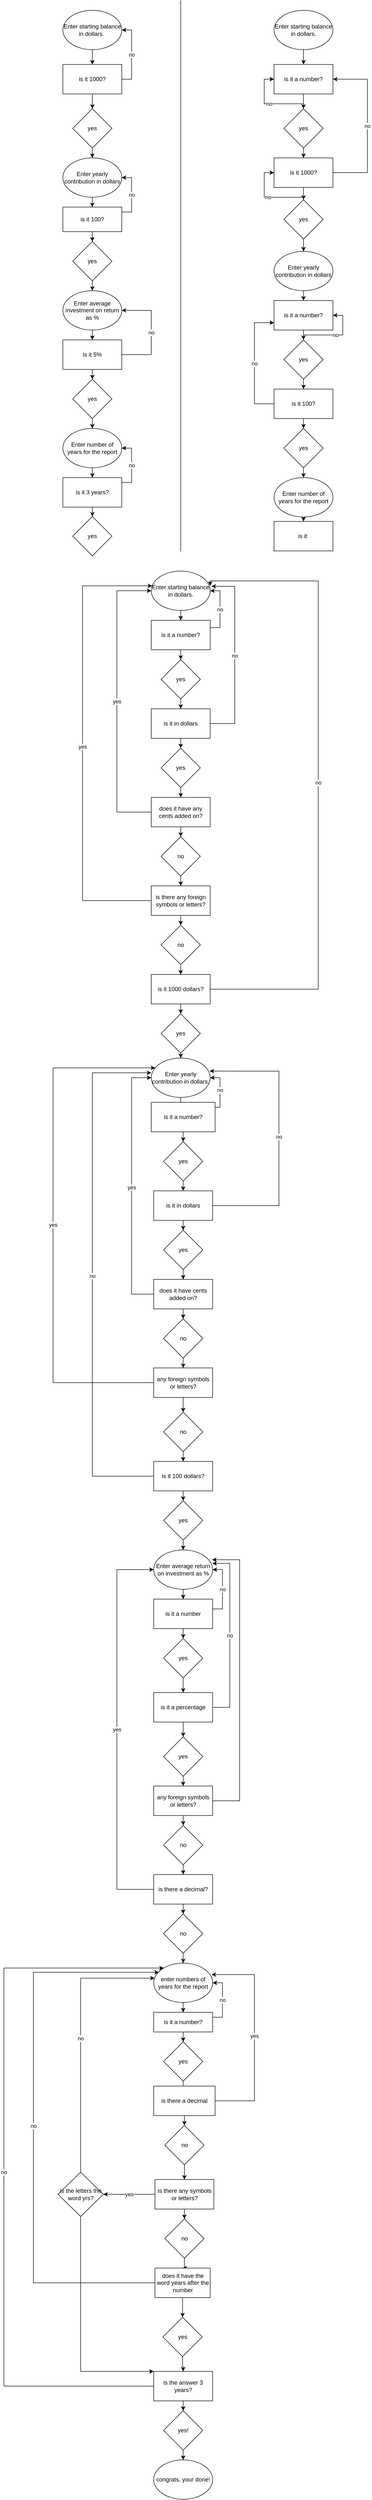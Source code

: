 <mxfile version="13.7.3" type="github">
  <diagram id="C5RBs43oDa-KdzZeNtuy" name="Page-1">
    <mxGraphModel dx="1038" dy="580" grid="1" gridSize="10" guides="1" tooltips="1" connect="1" arrows="1" fold="1" page="1" pageScale="1" pageWidth="827" pageHeight="1169" math="0" shadow="0">
      <root>
        <mxCell id="WIyWlLk6GJQsqaUBKTNV-0" />
        <mxCell id="WIyWlLk6GJQsqaUBKTNV-1" parent="WIyWlLk6GJQsqaUBKTNV-0" />
        <mxCell id="AzRIFwhGw3seuBZpt7Vp-23" value="" style="edgeStyle=orthogonalEdgeStyle;rounded=0;orthogonalLoop=1;jettySize=auto;html=1;" parent="WIyWlLk6GJQsqaUBKTNV-1" source="AzRIFwhGw3seuBZpt7Vp-21" target="AzRIFwhGw3seuBZpt7Vp-22" edge="1">
          <mxGeometry relative="1" as="geometry" />
        </mxCell>
        <mxCell id="AzRIFwhGw3seuBZpt7Vp-21" value="Enter starting balance in dollars.&amp;nbsp;" style="ellipse;whiteSpace=wrap;html=1;" parent="WIyWlLk6GJQsqaUBKTNV-1" vertex="1">
          <mxGeometry x="160" y="60" width="120" height="80" as="geometry" />
        </mxCell>
        <mxCell id="AzRIFwhGw3seuBZpt7Vp-26" value="" style="edgeStyle=orthogonalEdgeStyle;rounded=0;orthogonalLoop=1;jettySize=auto;html=1;" parent="WIyWlLk6GJQsqaUBKTNV-1" source="AzRIFwhGw3seuBZpt7Vp-22" target="AzRIFwhGw3seuBZpt7Vp-25" edge="1">
          <mxGeometry relative="1" as="geometry" />
        </mxCell>
        <mxCell id="AzRIFwhGw3seuBZpt7Vp-29" value="no" style="edgeStyle=orthogonalEdgeStyle;rounded=0;orthogonalLoop=1;jettySize=auto;html=1;" parent="WIyWlLk6GJQsqaUBKTNV-1" source="AzRIFwhGw3seuBZpt7Vp-22" target="AzRIFwhGw3seuBZpt7Vp-21" edge="1">
          <mxGeometry relative="1" as="geometry">
            <mxPoint x="290" y="150" as="targetPoint" />
            <Array as="points">
              <mxPoint x="300" y="200" />
              <mxPoint x="300" y="100" />
            </Array>
          </mxGeometry>
        </mxCell>
        <mxCell id="AzRIFwhGw3seuBZpt7Vp-22" value="is it 1000?" style="whiteSpace=wrap;html=1;" parent="WIyWlLk6GJQsqaUBKTNV-1" vertex="1">
          <mxGeometry x="160" y="170" width="120" height="60" as="geometry" />
        </mxCell>
        <mxCell id="AzRIFwhGw3seuBZpt7Vp-28" value="" style="edgeStyle=orthogonalEdgeStyle;rounded=0;orthogonalLoop=1;jettySize=auto;html=1;" parent="WIyWlLk6GJQsqaUBKTNV-1" source="AzRIFwhGw3seuBZpt7Vp-25" target="AzRIFwhGw3seuBZpt7Vp-27" edge="1">
          <mxGeometry relative="1" as="geometry" />
        </mxCell>
        <mxCell id="AzRIFwhGw3seuBZpt7Vp-25" value="yes" style="rhombus;whiteSpace=wrap;html=1;" parent="WIyWlLk6GJQsqaUBKTNV-1" vertex="1">
          <mxGeometry x="180" y="260" width="80" height="80" as="geometry" />
        </mxCell>
        <mxCell id="AzRIFwhGw3seuBZpt7Vp-31" value="" style="edgeStyle=orthogonalEdgeStyle;rounded=0;orthogonalLoop=1;jettySize=auto;html=1;" parent="WIyWlLk6GJQsqaUBKTNV-1" source="AzRIFwhGw3seuBZpt7Vp-27" target="AzRIFwhGw3seuBZpt7Vp-30" edge="1">
          <mxGeometry relative="1" as="geometry" />
        </mxCell>
        <mxCell id="AzRIFwhGw3seuBZpt7Vp-27" value="Enter yearly contribution in dollars" style="ellipse;whiteSpace=wrap;html=1;" parent="WIyWlLk6GJQsqaUBKTNV-1" vertex="1">
          <mxGeometry x="160" y="360" width="120" height="80" as="geometry" />
        </mxCell>
        <mxCell id="AzRIFwhGw3seuBZpt7Vp-35" value="" style="edgeStyle=orthogonalEdgeStyle;rounded=0;orthogonalLoop=1;jettySize=auto;html=1;" parent="WIyWlLk6GJQsqaUBKTNV-1" source="AzRIFwhGw3seuBZpt7Vp-30" target="AzRIFwhGw3seuBZpt7Vp-34" edge="1">
          <mxGeometry relative="1" as="geometry" />
        </mxCell>
        <mxCell id="AzRIFwhGw3seuBZpt7Vp-37" value="no" style="edgeStyle=orthogonalEdgeStyle;rounded=0;orthogonalLoop=1;jettySize=auto;html=1;entryX=1;entryY=0.5;entryDx=0;entryDy=0;" parent="WIyWlLk6GJQsqaUBKTNV-1" source="AzRIFwhGw3seuBZpt7Vp-30" target="AzRIFwhGw3seuBZpt7Vp-27" edge="1">
          <mxGeometry relative="1" as="geometry">
            <mxPoint x="370" y="485" as="targetPoint" />
            <Array as="points">
              <mxPoint x="300" y="470" />
              <mxPoint x="300" y="400" />
            </Array>
          </mxGeometry>
        </mxCell>
        <mxCell id="AzRIFwhGw3seuBZpt7Vp-30" value="is it 100?" style="whiteSpace=wrap;html=1;" parent="WIyWlLk6GJQsqaUBKTNV-1" vertex="1">
          <mxGeometry x="160" y="460" width="120" height="50" as="geometry" />
        </mxCell>
        <mxCell id="AzRIFwhGw3seuBZpt7Vp-39" value="" style="edgeStyle=orthogonalEdgeStyle;rounded=0;orthogonalLoop=1;jettySize=auto;html=1;" parent="WIyWlLk6GJQsqaUBKTNV-1" source="AzRIFwhGw3seuBZpt7Vp-34" target="AzRIFwhGw3seuBZpt7Vp-38" edge="1">
          <mxGeometry relative="1" as="geometry" />
        </mxCell>
        <mxCell id="AzRIFwhGw3seuBZpt7Vp-34" value="yes" style="rhombus;whiteSpace=wrap;html=1;" parent="WIyWlLk6GJQsqaUBKTNV-1" vertex="1">
          <mxGeometry x="180" y="530" width="80" height="80" as="geometry" />
        </mxCell>
        <mxCell id="AzRIFwhGw3seuBZpt7Vp-41" value="" style="edgeStyle=orthogonalEdgeStyle;rounded=0;orthogonalLoop=1;jettySize=auto;html=1;" parent="WIyWlLk6GJQsqaUBKTNV-1" source="AzRIFwhGw3seuBZpt7Vp-38" target="AzRIFwhGw3seuBZpt7Vp-40" edge="1">
          <mxGeometry relative="1" as="geometry" />
        </mxCell>
        <mxCell id="AzRIFwhGw3seuBZpt7Vp-38" value="Enter average investment on return as %" style="ellipse;whiteSpace=wrap;html=1;" parent="WIyWlLk6GJQsqaUBKTNV-1" vertex="1">
          <mxGeometry x="160" y="630" width="120" height="80" as="geometry" />
        </mxCell>
        <mxCell id="AzRIFwhGw3seuBZpt7Vp-42" value="no" style="edgeStyle=orthogonalEdgeStyle;rounded=0;orthogonalLoop=1;jettySize=auto;html=1;" parent="WIyWlLk6GJQsqaUBKTNV-1" source="AzRIFwhGw3seuBZpt7Vp-40" target="AzRIFwhGw3seuBZpt7Vp-38" edge="1">
          <mxGeometry relative="1" as="geometry">
            <mxPoint x="310" y="710" as="targetPoint" />
            <Array as="points">
              <mxPoint x="340" y="760" />
              <mxPoint x="340" y="670" />
            </Array>
          </mxGeometry>
        </mxCell>
        <mxCell id="AzRIFwhGw3seuBZpt7Vp-44" value="" style="edgeStyle=orthogonalEdgeStyle;rounded=0;orthogonalLoop=1;jettySize=auto;html=1;" parent="WIyWlLk6GJQsqaUBKTNV-1" source="AzRIFwhGw3seuBZpt7Vp-40" target="AzRIFwhGw3seuBZpt7Vp-43" edge="1">
          <mxGeometry relative="1" as="geometry" />
        </mxCell>
        <mxCell id="AzRIFwhGw3seuBZpt7Vp-40" value="is it 5%" style="whiteSpace=wrap;html=1;" parent="WIyWlLk6GJQsqaUBKTNV-1" vertex="1">
          <mxGeometry x="160" y="730" width="120" height="60" as="geometry" />
        </mxCell>
        <mxCell id="AzRIFwhGw3seuBZpt7Vp-46" value="" style="edgeStyle=orthogonalEdgeStyle;rounded=0;orthogonalLoop=1;jettySize=auto;html=1;" parent="WIyWlLk6GJQsqaUBKTNV-1" source="AzRIFwhGw3seuBZpt7Vp-43" target="AzRIFwhGw3seuBZpt7Vp-45" edge="1">
          <mxGeometry relative="1" as="geometry" />
        </mxCell>
        <mxCell id="AzRIFwhGw3seuBZpt7Vp-43" value="yes" style="rhombus;whiteSpace=wrap;html=1;" parent="WIyWlLk6GJQsqaUBKTNV-1" vertex="1">
          <mxGeometry x="180" y="810" width="80" height="80" as="geometry" />
        </mxCell>
        <mxCell id="AzRIFwhGw3seuBZpt7Vp-48" value="" style="edgeStyle=orthogonalEdgeStyle;rounded=0;orthogonalLoop=1;jettySize=auto;html=1;" parent="WIyWlLk6GJQsqaUBKTNV-1" source="AzRIFwhGw3seuBZpt7Vp-45" target="AzRIFwhGw3seuBZpt7Vp-47" edge="1">
          <mxGeometry relative="1" as="geometry" />
        </mxCell>
        <mxCell id="AzRIFwhGw3seuBZpt7Vp-45" value="Enter number of years for the report" style="ellipse;whiteSpace=wrap;html=1;" parent="WIyWlLk6GJQsqaUBKTNV-1" vertex="1">
          <mxGeometry x="160" y="910" width="120" height="80" as="geometry" />
        </mxCell>
        <mxCell id="AzRIFwhGw3seuBZpt7Vp-50" value="" style="edgeStyle=orthogonalEdgeStyle;rounded=0;orthogonalLoop=1;jettySize=auto;html=1;" parent="WIyWlLk6GJQsqaUBKTNV-1" source="AzRIFwhGw3seuBZpt7Vp-47" target="AzRIFwhGw3seuBZpt7Vp-49" edge="1">
          <mxGeometry relative="1" as="geometry" />
        </mxCell>
        <mxCell id="AzRIFwhGw3seuBZpt7Vp-51" value="no" style="edgeStyle=orthogonalEdgeStyle;rounded=0;orthogonalLoop=1;jettySize=auto;html=1;entryX=1;entryY=0.5;entryDx=0;entryDy=0;" parent="WIyWlLk6GJQsqaUBKTNV-1" source="AzRIFwhGw3seuBZpt7Vp-47" target="AzRIFwhGw3seuBZpt7Vp-45" edge="1">
          <mxGeometry relative="1" as="geometry">
            <mxPoint x="320" y="950" as="targetPoint" />
            <Array as="points">
              <mxPoint x="300" y="1020" />
              <mxPoint x="300" y="950" />
            </Array>
          </mxGeometry>
        </mxCell>
        <mxCell id="AzRIFwhGw3seuBZpt7Vp-47" value="is it 3 years?" style="whiteSpace=wrap;html=1;" parent="WIyWlLk6GJQsqaUBKTNV-1" vertex="1">
          <mxGeometry x="160" y="1010" width="120" height="60" as="geometry" />
        </mxCell>
        <mxCell id="AzRIFwhGw3seuBZpt7Vp-49" value="yes" style="rhombus;whiteSpace=wrap;html=1;" parent="WIyWlLk6GJQsqaUBKTNV-1" vertex="1">
          <mxGeometry x="180" y="1089" width="80" height="80" as="geometry" />
        </mxCell>
        <mxCell id="M2EjxPVko-mRUe3qHApl-0" value="" style="endArrow=none;html=1;" parent="WIyWlLk6GJQsqaUBKTNV-1" edge="1">
          <mxGeometry width="50" height="50" relative="1" as="geometry">
            <mxPoint x="400" y="1160" as="sourcePoint" />
            <mxPoint x="400" y="40" as="targetPoint" />
          </mxGeometry>
        </mxCell>
        <mxCell id="M2EjxPVko-mRUe3qHApl-4" value="" style="edgeStyle=orthogonalEdgeStyle;rounded=0;orthogonalLoop=1;jettySize=auto;html=1;" parent="WIyWlLk6GJQsqaUBKTNV-1" source="M2EjxPVko-mRUe3qHApl-1" target="M2EjxPVko-mRUe3qHApl-3" edge="1">
          <mxGeometry relative="1" as="geometry" />
        </mxCell>
        <mxCell id="M2EjxPVko-mRUe3qHApl-1" value="Enter starting balance in dollars." style="ellipse;whiteSpace=wrap;html=1;" parent="WIyWlLk6GJQsqaUBKTNV-1" vertex="1">
          <mxGeometry x="590" y="60" width="120" height="80" as="geometry" />
        </mxCell>
        <mxCell id="M2EjxPVko-mRUe3qHApl-6" value="" style="edgeStyle=orthogonalEdgeStyle;rounded=0;orthogonalLoop=1;jettySize=auto;html=1;" parent="WIyWlLk6GJQsqaUBKTNV-1" source="M2EjxPVko-mRUe3qHApl-3" target="M2EjxPVko-mRUe3qHApl-5" edge="1">
          <mxGeometry relative="1" as="geometry" />
        </mxCell>
        <mxCell id="M2EjxPVko-mRUe3qHApl-3" value="is it a number?" style="whiteSpace=wrap;html=1;" parent="WIyWlLk6GJQsqaUBKTNV-1" vertex="1">
          <mxGeometry x="590" y="170" width="120" height="60" as="geometry" />
        </mxCell>
        <mxCell id="M2EjxPVko-mRUe3qHApl-8" value="" style="edgeStyle=orthogonalEdgeStyle;rounded=0;orthogonalLoop=1;jettySize=auto;html=1;" parent="WIyWlLk6GJQsqaUBKTNV-1" source="M2EjxPVko-mRUe3qHApl-5" edge="1">
          <mxGeometry relative="1" as="geometry">
            <mxPoint x="650" y="360" as="targetPoint" />
          </mxGeometry>
        </mxCell>
        <mxCell id="M2EjxPVko-mRUe3qHApl-36" value="no" style="edgeStyle=orthogonalEdgeStyle;rounded=0;orthogonalLoop=1;jettySize=auto;html=1;entryX=0;entryY=0.5;entryDx=0;entryDy=0;" parent="WIyWlLk6GJQsqaUBKTNV-1" source="M2EjxPVko-mRUe3qHApl-5" target="M2EjxPVko-mRUe3qHApl-3" edge="1">
          <mxGeometry relative="1" as="geometry">
            <Array as="points">
              <mxPoint x="650" y="250" />
              <mxPoint x="570" y="250" />
              <mxPoint x="570" y="200" />
            </Array>
          </mxGeometry>
        </mxCell>
        <mxCell id="M2EjxPVko-mRUe3qHApl-5" value="yes" style="rhombus;whiteSpace=wrap;html=1;" parent="WIyWlLk6GJQsqaUBKTNV-1" vertex="1">
          <mxGeometry x="610" y="260" width="80" height="80" as="geometry" />
        </mxCell>
        <mxCell id="M2EjxPVko-mRUe3qHApl-27" value="no" style="edgeStyle=orthogonalEdgeStyle;rounded=0;orthogonalLoop=1;jettySize=auto;html=1;entryX=1;entryY=0.5;entryDx=0;entryDy=0;" parent="WIyWlLk6GJQsqaUBKTNV-1" source="M2EjxPVko-mRUe3qHApl-26" target="M2EjxPVko-mRUe3qHApl-3" edge="1">
          <mxGeometry relative="1" as="geometry">
            <mxPoint x="760" y="210" as="targetPoint" />
            <Array as="points">
              <mxPoint x="780" y="390" />
              <mxPoint x="780" y="200" />
            </Array>
          </mxGeometry>
        </mxCell>
        <mxCell id="M2EjxPVko-mRUe3qHApl-29" value="" style="edgeStyle=orthogonalEdgeStyle;rounded=0;orthogonalLoop=1;jettySize=auto;html=1;" parent="WIyWlLk6GJQsqaUBKTNV-1" source="M2EjxPVko-mRUe3qHApl-26" target="M2EjxPVko-mRUe3qHApl-28" edge="1">
          <mxGeometry relative="1" as="geometry" />
        </mxCell>
        <mxCell id="M2EjxPVko-mRUe3qHApl-26" value="is it 1000?" style="rounded=0;whiteSpace=wrap;html=1;" parent="WIyWlLk6GJQsqaUBKTNV-1" vertex="1">
          <mxGeometry x="590" y="360" width="120" height="60" as="geometry" />
        </mxCell>
        <mxCell id="M2EjxPVko-mRUe3qHApl-31" value="" style="edgeStyle=orthogonalEdgeStyle;rounded=0;orthogonalLoop=1;jettySize=auto;html=1;" parent="WIyWlLk6GJQsqaUBKTNV-1" source="M2EjxPVko-mRUe3qHApl-28" target="M2EjxPVko-mRUe3qHApl-30" edge="1">
          <mxGeometry relative="1" as="geometry" />
        </mxCell>
        <mxCell id="M2EjxPVko-mRUe3qHApl-37" value="no" style="edgeStyle=orthogonalEdgeStyle;rounded=0;orthogonalLoop=1;jettySize=auto;html=1;entryX=0;entryY=0.5;entryDx=0;entryDy=0;" parent="WIyWlLk6GJQsqaUBKTNV-1" source="M2EjxPVko-mRUe3qHApl-28" target="M2EjxPVko-mRUe3qHApl-26" edge="1">
          <mxGeometry relative="1" as="geometry">
            <Array as="points">
              <mxPoint x="650" y="440" />
              <mxPoint x="570" y="440" />
              <mxPoint x="570" y="390" />
            </Array>
          </mxGeometry>
        </mxCell>
        <mxCell id="M2EjxPVko-mRUe3qHApl-28" value="yes" style="rhombus;whiteSpace=wrap;html=1;rounded=0;" parent="WIyWlLk6GJQsqaUBKTNV-1" vertex="1">
          <mxGeometry x="610" y="445" width="80" height="80" as="geometry" />
        </mxCell>
        <mxCell id="M2EjxPVko-mRUe3qHApl-33" value="" style="edgeStyle=orthogonalEdgeStyle;rounded=0;orthogonalLoop=1;jettySize=auto;html=1;" parent="WIyWlLk6GJQsqaUBKTNV-1" source="M2EjxPVko-mRUe3qHApl-30" target="M2EjxPVko-mRUe3qHApl-32" edge="1">
          <mxGeometry relative="1" as="geometry" />
        </mxCell>
        <mxCell id="M2EjxPVko-mRUe3qHApl-30" value="Enter yearly contribution in dollars" style="ellipse;whiteSpace=wrap;html=1;rounded=0;" parent="WIyWlLk6GJQsqaUBKTNV-1" vertex="1">
          <mxGeometry x="590" y="550" width="120" height="80" as="geometry" />
        </mxCell>
        <mxCell id="M2EjxPVko-mRUe3qHApl-35" value="" style="edgeStyle=orthogonalEdgeStyle;rounded=0;orthogonalLoop=1;jettySize=auto;html=1;" parent="WIyWlLk6GJQsqaUBKTNV-1" source="M2EjxPVko-mRUe3qHApl-32" target="M2EjxPVko-mRUe3qHApl-34" edge="1">
          <mxGeometry relative="1" as="geometry" />
        </mxCell>
        <mxCell id="M2EjxPVko-mRUe3qHApl-32" value="is it a number?" style="whiteSpace=wrap;html=1;rounded=0;" parent="WIyWlLk6GJQsqaUBKTNV-1" vertex="1">
          <mxGeometry x="590" y="650" width="120" height="60" as="geometry" />
        </mxCell>
        <mxCell id="M2EjxPVko-mRUe3qHApl-39" value="no" style="edgeStyle=orthogonalEdgeStyle;rounded=0;orthogonalLoop=1;jettySize=auto;html=1;" parent="WIyWlLk6GJQsqaUBKTNV-1" source="M2EjxPVko-mRUe3qHApl-34" target="M2EjxPVko-mRUe3qHApl-32" edge="1">
          <mxGeometry relative="1" as="geometry">
            <mxPoint x="720" y="680" as="targetPoint" />
            <Array as="points">
              <mxPoint x="650" y="720" />
              <mxPoint x="730" y="720" />
              <mxPoint x="730" y="680" />
            </Array>
          </mxGeometry>
        </mxCell>
        <mxCell id="M2EjxPVko-mRUe3qHApl-42" value="" style="edgeStyle=orthogonalEdgeStyle;rounded=0;orthogonalLoop=1;jettySize=auto;html=1;" parent="WIyWlLk6GJQsqaUBKTNV-1" source="M2EjxPVko-mRUe3qHApl-34" target="M2EjxPVko-mRUe3qHApl-41" edge="1">
          <mxGeometry relative="1" as="geometry" />
        </mxCell>
        <mxCell id="M2EjxPVko-mRUe3qHApl-34" value="yes" style="rhombus;whiteSpace=wrap;html=1;rounded=0;" parent="WIyWlLk6GJQsqaUBKTNV-1" vertex="1">
          <mxGeometry x="610" y="730" width="80" height="80" as="geometry" />
        </mxCell>
        <mxCell id="M2EjxPVko-mRUe3qHApl-45" value="no" style="edgeStyle=orthogonalEdgeStyle;rounded=0;orthogonalLoop=1;jettySize=auto;html=1;entryX=0;entryY=0.75;entryDx=0;entryDy=0;" parent="WIyWlLk6GJQsqaUBKTNV-1" source="M2EjxPVko-mRUe3qHApl-41" target="M2EjxPVko-mRUe3qHApl-32" edge="1">
          <mxGeometry relative="1" as="geometry">
            <mxPoint x="580" y="690" as="targetPoint" />
            <Array as="points">
              <mxPoint x="550" y="860" />
              <mxPoint x="550" y="695" />
            </Array>
          </mxGeometry>
        </mxCell>
        <mxCell id="M2EjxPVko-mRUe3qHApl-47" value="" style="edgeStyle=orthogonalEdgeStyle;rounded=0;orthogonalLoop=1;jettySize=auto;html=1;" parent="WIyWlLk6GJQsqaUBKTNV-1" source="M2EjxPVko-mRUe3qHApl-41" target="M2EjxPVko-mRUe3qHApl-46" edge="1">
          <mxGeometry relative="1" as="geometry" />
        </mxCell>
        <mxCell id="M2EjxPVko-mRUe3qHApl-41" value="is it 100?" style="whiteSpace=wrap;html=1;rounded=0;" parent="WIyWlLk6GJQsqaUBKTNV-1" vertex="1">
          <mxGeometry x="590" y="830" width="120" height="60" as="geometry" />
        </mxCell>
        <mxCell id="M2EjxPVko-mRUe3qHApl-49" value="" style="edgeStyle=orthogonalEdgeStyle;rounded=0;orthogonalLoop=1;jettySize=auto;html=1;" parent="WIyWlLk6GJQsqaUBKTNV-1" source="M2EjxPVko-mRUe3qHApl-46" target="M2EjxPVko-mRUe3qHApl-48" edge="1">
          <mxGeometry relative="1" as="geometry" />
        </mxCell>
        <mxCell id="M2EjxPVko-mRUe3qHApl-46" value="yes" style="rhombus;whiteSpace=wrap;html=1;rounded=0;" parent="WIyWlLk6GJQsqaUBKTNV-1" vertex="1">
          <mxGeometry x="610" y="910" width="80" height="80" as="geometry" />
        </mxCell>
        <mxCell id="M2EjxPVko-mRUe3qHApl-51" value="" style="edgeStyle=orthogonalEdgeStyle;rounded=0;orthogonalLoop=1;jettySize=auto;html=1;" parent="WIyWlLk6GJQsqaUBKTNV-1" source="M2EjxPVko-mRUe3qHApl-48" target="M2EjxPVko-mRUe3qHApl-50" edge="1">
          <mxGeometry relative="1" as="geometry" />
        </mxCell>
        <mxCell id="M2EjxPVko-mRUe3qHApl-48" value="Enter number of years for the report" style="ellipse;whiteSpace=wrap;html=1;rounded=0;" parent="WIyWlLk6GJQsqaUBKTNV-1" vertex="1">
          <mxGeometry x="590" y="1010" width="120" height="80" as="geometry" />
        </mxCell>
        <mxCell id="M2EjxPVko-mRUe3qHApl-50" value="is it&amp;nbsp;" style="whiteSpace=wrap;html=1;rounded=0;" parent="WIyWlLk6GJQsqaUBKTNV-1" vertex="1">
          <mxGeometry x="590" y="1099" width="120" height="60" as="geometry" />
        </mxCell>
        <mxCell id="M2EjxPVko-mRUe3qHApl-54" value="" style="edgeStyle=orthogonalEdgeStyle;rounded=0;orthogonalLoop=1;jettySize=auto;html=1;" parent="WIyWlLk6GJQsqaUBKTNV-1" source="M2EjxPVko-mRUe3qHApl-52" target="M2EjxPVko-mRUe3qHApl-53" edge="1">
          <mxGeometry relative="1" as="geometry" />
        </mxCell>
        <mxCell id="M2EjxPVko-mRUe3qHApl-52" value="Enter starting balance in dollars." style="ellipse;whiteSpace=wrap;html=1;" parent="WIyWlLk6GJQsqaUBKTNV-1" vertex="1">
          <mxGeometry x="340" y="1200" width="120" height="80" as="geometry" />
        </mxCell>
        <mxCell id="M2EjxPVko-mRUe3qHApl-56" value="" style="edgeStyle=orthogonalEdgeStyle;rounded=0;orthogonalLoop=1;jettySize=auto;html=1;" parent="WIyWlLk6GJQsqaUBKTNV-1" source="M2EjxPVko-mRUe3qHApl-53" target="M2EjxPVko-mRUe3qHApl-55" edge="1">
          <mxGeometry relative="1" as="geometry" />
        </mxCell>
        <mxCell id="M2EjxPVko-mRUe3qHApl-85" value="no" style="edgeStyle=orthogonalEdgeStyle;rounded=0;orthogonalLoop=1;jettySize=auto;html=1;exitX=1;exitY=0.25;exitDx=0;exitDy=0;entryX=1;entryY=0.5;entryDx=0;entryDy=0;" parent="WIyWlLk6GJQsqaUBKTNV-1" source="M2EjxPVko-mRUe3qHApl-53" target="M2EjxPVko-mRUe3qHApl-52" edge="1">
          <mxGeometry relative="1" as="geometry" />
        </mxCell>
        <mxCell id="M2EjxPVko-mRUe3qHApl-53" value="is it a number?" style="whiteSpace=wrap;html=1;" parent="WIyWlLk6GJQsqaUBKTNV-1" vertex="1">
          <mxGeometry x="340" y="1300" width="120" height="60" as="geometry" />
        </mxCell>
        <mxCell id="M2EjxPVko-mRUe3qHApl-58" value="" style="edgeStyle=orthogonalEdgeStyle;rounded=0;orthogonalLoop=1;jettySize=auto;html=1;" parent="WIyWlLk6GJQsqaUBKTNV-1" source="M2EjxPVko-mRUe3qHApl-55" target="M2EjxPVko-mRUe3qHApl-57" edge="1">
          <mxGeometry relative="1" as="geometry" />
        </mxCell>
        <mxCell id="M2EjxPVko-mRUe3qHApl-55" value="yes" style="rhombus;whiteSpace=wrap;html=1;" parent="WIyWlLk6GJQsqaUBKTNV-1" vertex="1">
          <mxGeometry x="360" y="1380" width="80" height="80" as="geometry" />
        </mxCell>
        <mxCell id="M2EjxPVko-mRUe3qHApl-60" value="" style="edgeStyle=orthogonalEdgeStyle;rounded=0;orthogonalLoop=1;jettySize=auto;html=1;" parent="WIyWlLk6GJQsqaUBKTNV-1" source="M2EjxPVko-mRUe3qHApl-57" target="M2EjxPVko-mRUe3qHApl-59" edge="1">
          <mxGeometry relative="1" as="geometry" />
        </mxCell>
        <mxCell id="M2EjxPVko-mRUe3qHApl-77" value="no" style="edgeStyle=orthogonalEdgeStyle;rounded=0;orthogonalLoop=1;jettySize=auto;html=1;entryX=1.023;entryY=0.388;entryDx=0;entryDy=0;entryPerimeter=0;" parent="WIyWlLk6GJQsqaUBKTNV-1" source="M2EjxPVko-mRUe3qHApl-57" target="M2EjxPVko-mRUe3qHApl-52" edge="1">
          <mxGeometry relative="1" as="geometry">
            <Array as="points">
              <mxPoint x="510" y="1510" />
              <mxPoint x="510" y="1231" />
            </Array>
          </mxGeometry>
        </mxCell>
        <mxCell id="M2EjxPVko-mRUe3qHApl-57" value="is it in dollars" style="whiteSpace=wrap;html=1;" parent="WIyWlLk6GJQsqaUBKTNV-1" vertex="1">
          <mxGeometry x="340" y="1480" width="120" height="60" as="geometry" />
        </mxCell>
        <mxCell id="M2EjxPVko-mRUe3qHApl-62" value="" style="edgeStyle=orthogonalEdgeStyle;rounded=0;orthogonalLoop=1;jettySize=auto;html=1;" parent="WIyWlLk6GJQsqaUBKTNV-1" source="M2EjxPVko-mRUe3qHApl-59" target="M2EjxPVko-mRUe3qHApl-61" edge="1">
          <mxGeometry relative="1" as="geometry" />
        </mxCell>
        <mxCell id="M2EjxPVko-mRUe3qHApl-59" value="yes" style="rhombus;whiteSpace=wrap;html=1;" parent="WIyWlLk6GJQsqaUBKTNV-1" vertex="1">
          <mxGeometry x="360" y="1560" width="80" height="80" as="geometry" />
        </mxCell>
        <mxCell id="M2EjxPVko-mRUe3qHApl-65" value="" style="edgeStyle=orthogonalEdgeStyle;rounded=0;orthogonalLoop=1;jettySize=auto;html=1;" parent="WIyWlLk6GJQsqaUBKTNV-1" source="M2EjxPVko-mRUe3qHApl-61" target="M2EjxPVko-mRUe3qHApl-64" edge="1">
          <mxGeometry relative="1" as="geometry" />
        </mxCell>
        <mxCell id="M2EjxPVko-mRUe3qHApl-76" value="yes" style="edgeStyle=orthogonalEdgeStyle;rounded=0;orthogonalLoop=1;jettySize=auto;html=1;entryX=0;entryY=0.5;entryDx=0;entryDy=0;" parent="WIyWlLk6GJQsqaUBKTNV-1" source="M2EjxPVko-mRUe3qHApl-61" target="M2EjxPVko-mRUe3qHApl-52" edge="1">
          <mxGeometry relative="1" as="geometry">
            <mxPoint x="280" y="1360" as="targetPoint" />
            <Array as="points">
              <mxPoint x="270" y="1690" />
              <mxPoint x="270" y="1240" />
            </Array>
          </mxGeometry>
        </mxCell>
        <mxCell id="M2EjxPVko-mRUe3qHApl-61" value="does it have any cents added on?" style="whiteSpace=wrap;html=1;" parent="WIyWlLk6GJQsqaUBKTNV-1" vertex="1">
          <mxGeometry x="340" y="1660" width="120" height="60" as="geometry" />
        </mxCell>
        <mxCell id="M2EjxPVko-mRUe3qHApl-67" value="" style="edgeStyle=orthogonalEdgeStyle;rounded=0;orthogonalLoop=1;jettySize=auto;html=1;" parent="WIyWlLk6GJQsqaUBKTNV-1" source="M2EjxPVko-mRUe3qHApl-64" target="M2EjxPVko-mRUe3qHApl-66" edge="1">
          <mxGeometry relative="1" as="geometry" />
        </mxCell>
        <mxCell id="M2EjxPVko-mRUe3qHApl-64" value="no" style="rhombus;whiteSpace=wrap;html=1;" parent="WIyWlLk6GJQsqaUBKTNV-1" vertex="1">
          <mxGeometry x="360" y="1740" width="80" height="80" as="geometry" />
        </mxCell>
        <mxCell id="M2EjxPVko-mRUe3qHApl-69" value="" style="edgeStyle=orthogonalEdgeStyle;rounded=0;orthogonalLoop=1;jettySize=auto;html=1;" parent="WIyWlLk6GJQsqaUBKTNV-1" source="M2EjxPVko-mRUe3qHApl-66" target="M2EjxPVko-mRUe3qHApl-68" edge="1">
          <mxGeometry relative="1" as="geometry" />
        </mxCell>
        <mxCell id="M2EjxPVko-mRUe3qHApl-75" value="yes" style="edgeStyle=orthogonalEdgeStyle;rounded=0;orthogonalLoop=1;jettySize=auto;html=1;exitX=0;exitY=0.75;exitDx=0;exitDy=0;" parent="WIyWlLk6GJQsqaUBKTNV-1" source="M2EjxPVko-mRUe3qHApl-66" target="M2EjxPVko-mRUe3qHApl-52" edge="1">
          <mxGeometry relative="1" as="geometry">
            <mxPoint x="300" y="1950" as="sourcePoint" />
            <mxPoint x="310" y="1230" as="targetPoint" />
            <Array as="points">
              <mxPoint x="340" y="1870" />
              <mxPoint x="200" y="1870" />
              <mxPoint x="200" y="1230" />
            </Array>
          </mxGeometry>
        </mxCell>
        <mxCell id="M2EjxPVko-mRUe3qHApl-66" value="is there any foreign symbols or letters?" style="whiteSpace=wrap;html=1;" parent="WIyWlLk6GJQsqaUBKTNV-1" vertex="1">
          <mxGeometry x="340" y="1840" width="120" height="60" as="geometry" />
        </mxCell>
        <mxCell id="M2EjxPVko-mRUe3qHApl-73" value="" style="edgeStyle=orthogonalEdgeStyle;rounded=0;orthogonalLoop=1;jettySize=auto;html=1;" parent="WIyWlLk6GJQsqaUBKTNV-1" source="M2EjxPVko-mRUe3qHApl-68" target="M2EjxPVko-mRUe3qHApl-72" edge="1">
          <mxGeometry relative="1" as="geometry" />
        </mxCell>
        <mxCell id="M2EjxPVko-mRUe3qHApl-68" value="no" style="rhombus;whiteSpace=wrap;html=1;" parent="WIyWlLk6GJQsqaUBKTNV-1" vertex="1">
          <mxGeometry x="360" y="1920" width="80" height="80" as="geometry" />
        </mxCell>
        <mxCell id="M2EjxPVko-mRUe3qHApl-74" value="no" style="edgeStyle=orthogonalEdgeStyle;rounded=0;orthogonalLoop=1;jettySize=auto;html=1;" parent="WIyWlLk6GJQsqaUBKTNV-1" source="M2EjxPVko-mRUe3qHApl-72" edge="1">
          <mxGeometry relative="1" as="geometry">
            <mxPoint x="460" y="1230" as="targetPoint" />
            <Array as="points">
              <mxPoint x="680" y="2050" />
              <mxPoint x="680" y="1220" />
              <mxPoint x="460" y="1220" />
            </Array>
          </mxGeometry>
        </mxCell>
        <mxCell id="M2EjxPVko-mRUe3qHApl-79" value="" style="edgeStyle=orthogonalEdgeStyle;rounded=0;orthogonalLoop=1;jettySize=auto;html=1;" parent="WIyWlLk6GJQsqaUBKTNV-1" source="M2EjxPVko-mRUe3qHApl-72" target="M2EjxPVko-mRUe3qHApl-78" edge="1">
          <mxGeometry relative="1" as="geometry" />
        </mxCell>
        <mxCell id="M2EjxPVko-mRUe3qHApl-72" value="is it 1000 dollars?" style="whiteSpace=wrap;html=1;" parent="WIyWlLk6GJQsqaUBKTNV-1" vertex="1">
          <mxGeometry x="340" y="2020" width="120" height="60" as="geometry" />
        </mxCell>
        <mxCell id="M2EjxPVko-mRUe3qHApl-81" value="" style="edgeStyle=orthogonalEdgeStyle;rounded=0;orthogonalLoop=1;jettySize=auto;html=1;" parent="WIyWlLk6GJQsqaUBKTNV-1" source="M2EjxPVko-mRUe3qHApl-78" target="M2EjxPVko-mRUe3qHApl-80" edge="1">
          <mxGeometry relative="1" as="geometry" />
        </mxCell>
        <mxCell id="M2EjxPVko-mRUe3qHApl-78" value="yes" style="rhombus;whiteSpace=wrap;html=1;" parent="WIyWlLk6GJQsqaUBKTNV-1" vertex="1">
          <mxGeometry x="360" y="2100" width="80" height="80" as="geometry" />
        </mxCell>
        <mxCell id="M2EjxPVko-mRUe3qHApl-83" value="" style="edgeStyle=orthogonalEdgeStyle;rounded=0;orthogonalLoop=1;jettySize=auto;html=1;" parent="WIyWlLk6GJQsqaUBKTNV-1" source="M2EjxPVko-mRUe3qHApl-80" target="M2EjxPVko-mRUe3qHApl-82" edge="1">
          <mxGeometry relative="1" as="geometry" />
        </mxCell>
        <mxCell id="M2EjxPVko-mRUe3qHApl-99" style="edgeStyle=orthogonalEdgeStyle;rounded=0;orthogonalLoop=1;jettySize=auto;html=1;exitX=0;exitY=0.5;exitDx=0;exitDy=0;" parent="WIyWlLk6GJQsqaUBKTNV-1" source="M2EjxPVko-mRUe3qHApl-80" edge="1">
          <mxGeometry relative="1" as="geometry">
            <mxPoint x="340" y="2230" as="targetPoint" />
          </mxGeometry>
        </mxCell>
        <mxCell id="M2EjxPVko-mRUe3qHApl-80" value="Enter yearly contribution in dollars." style="ellipse;whiteSpace=wrap;html=1;" parent="WIyWlLk6GJQsqaUBKTNV-1" vertex="1">
          <mxGeometry x="340" y="2190" width="120" height="80" as="geometry" />
        </mxCell>
        <mxCell id="M2EjxPVko-mRUe3qHApl-84" value="no" style="edgeStyle=orthogonalEdgeStyle;rounded=0;orthogonalLoop=1;jettySize=auto;html=1;entryX=1;entryY=0.5;entryDx=0;entryDy=0;" parent="WIyWlLk6GJQsqaUBKTNV-1" source="M2EjxPVko-mRUe3qHApl-82" target="M2EjxPVko-mRUe3qHApl-80" edge="1">
          <mxGeometry relative="1" as="geometry">
            <mxPoint x="500" y="2240" as="targetPoint" />
            <Array as="points">
              <mxPoint x="480" y="2290" />
              <mxPoint x="480" y="2230" />
            </Array>
          </mxGeometry>
        </mxCell>
        <mxCell id="M2EjxPVko-mRUe3qHApl-87" value="" style="edgeStyle=orthogonalEdgeStyle;rounded=0;orthogonalLoop=1;jettySize=auto;html=1;" parent="WIyWlLk6GJQsqaUBKTNV-1" source="M2EjxPVko-mRUe3qHApl-82" target="M2EjxPVko-mRUe3qHApl-86" edge="1">
          <mxGeometry relative="1" as="geometry" />
        </mxCell>
        <mxCell id="M2EjxPVko-mRUe3qHApl-82" value="is it a number?" style="whiteSpace=wrap;html=1;" parent="WIyWlLk6GJQsqaUBKTNV-1" vertex="1">
          <mxGeometry x="340" y="2280" width="130" height="60" as="geometry" />
        </mxCell>
        <mxCell id="M2EjxPVko-mRUe3qHApl-89" value="" style="edgeStyle=orthogonalEdgeStyle;rounded=0;orthogonalLoop=1;jettySize=auto;html=1;" parent="WIyWlLk6GJQsqaUBKTNV-1" source="M2EjxPVko-mRUe3qHApl-86" target="M2EjxPVko-mRUe3qHApl-88" edge="1">
          <mxGeometry relative="1" as="geometry" />
        </mxCell>
        <mxCell id="M2EjxPVko-mRUe3qHApl-86" value="yes" style="rhombus;whiteSpace=wrap;html=1;" parent="WIyWlLk6GJQsqaUBKTNV-1" vertex="1">
          <mxGeometry x="365" y="2360" width="80" height="80" as="geometry" />
        </mxCell>
        <mxCell id="M2EjxPVko-mRUe3qHApl-90" value="no" style="edgeStyle=orthogonalEdgeStyle;rounded=0;orthogonalLoop=1;jettySize=auto;html=1;entryX=0.99;entryY=0.332;entryDx=0;entryDy=0;entryPerimeter=0;" parent="WIyWlLk6GJQsqaUBKTNV-1" source="M2EjxPVko-mRUe3qHApl-88" target="M2EjxPVko-mRUe3qHApl-80" edge="1">
          <mxGeometry relative="1" as="geometry">
            <mxPoint x="510" y="2320" as="targetPoint" />
            <Array as="points">
              <mxPoint x="600" y="2490" />
              <mxPoint x="600" y="2217" />
            </Array>
          </mxGeometry>
        </mxCell>
        <mxCell id="M2EjxPVko-mRUe3qHApl-92" value="" style="edgeStyle=orthogonalEdgeStyle;rounded=0;orthogonalLoop=1;jettySize=auto;html=1;" parent="WIyWlLk6GJQsqaUBKTNV-1" source="M2EjxPVko-mRUe3qHApl-88" target="M2EjxPVko-mRUe3qHApl-91" edge="1">
          <mxGeometry relative="1" as="geometry" />
        </mxCell>
        <mxCell id="M2EjxPVko-mRUe3qHApl-88" value="is it in dollars" style="whiteSpace=wrap;html=1;" parent="WIyWlLk6GJQsqaUBKTNV-1" vertex="1">
          <mxGeometry x="345" y="2460" width="120" height="60" as="geometry" />
        </mxCell>
        <mxCell id="M2EjxPVko-mRUe3qHApl-94" value="" style="edgeStyle=orthogonalEdgeStyle;rounded=0;orthogonalLoop=1;jettySize=auto;html=1;" parent="WIyWlLk6GJQsqaUBKTNV-1" source="M2EjxPVko-mRUe3qHApl-91" target="M2EjxPVko-mRUe3qHApl-93" edge="1">
          <mxGeometry relative="1" as="geometry" />
        </mxCell>
        <mxCell id="M2EjxPVko-mRUe3qHApl-91" value="yes" style="rhombus;whiteSpace=wrap;html=1;" parent="WIyWlLk6GJQsqaUBKTNV-1" vertex="1">
          <mxGeometry x="365" y="2540" width="80" height="80" as="geometry" />
        </mxCell>
        <mxCell id="M2EjxPVko-mRUe3qHApl-96" value="" style="edgeStyle=orthogonalEdgeStyle;rounded=0;orthogonalLoop=1;jettySize=auto;html=1;" parent="WIyWlLk6GJQsqaUBKTNV-1" source="M2EjxPVko-mRUe3qHApl-93" target="M2EjxPVko-mRUe3qHApl-95" edge="1">
          <mxGeometry relative="1" as="geometry" />
        </mxCell>
        <mxCell id="M2EjxPVko-mRUe3qHApl-98" value="yes" style="edgeStyle=orthogonalEdgeStyle;rounded=0;orthogonalLoop=1;jettySize=auto;html=1;exitX=0;exitY=0.5;exitDx=0;exitDy=0;entryX=0;entryY=0.5;entryDx=0;entryDy=0;" parent="WIyWlLk6GJQsqaUBKTNV-1" source="M2EjxPVko-mRUe3qHApl-93" target="M2EjxPVko-mRUe3qHApl-80" edge="1">
          <mxGeometry relative="1" as="geometry">
            <mxPoint x="340" y="2240" as="targetPoint" />
            <Array as="points">
              <mxPoint x="300" y="2670" />
              <mxPoint x="300" y="2230" />
            </Array>
          </mxGeometry>
        </mxCell>
        <mxCell id="M2EjxPVko-mRUe3qHApl-93" value="does it have cents added on?" style="whiteSpace=wrap;html=1;" parent="WIyWlLk6GJQsqaUBKTNV-1" vertex="1">
          <mxGeometry x="345" y="2640" width="120" height="60" as="geometry" />
        </mxCell>
        <mxCell id="M2EjxPVko-mRUe3qHApl-101" value="" style="edgeStyle=orthogonalEdgeStyle;rounded=0;orthogonalLoop=1;jettySize=auto;html=1;" parent="WIyWlLk6GJQsqaUBKTNV-1" source="M2EjxPVko-mRUe3qHApl-95" target="M2EjxPVko-mRUe3qHApl-100" edge="1">
          <mxGeometry relative="1" as="geometry" />
        </mxCell>
        <mxCell id="M2EjxPVko-mRUe3qHApl-95" value="no" style="rhombus;whiteSpace=wrap;html=1;" parent="WIyWlLk6GJQsqaUBKTNV-1" vertex="1">
          <mxGeometry x="365" y="2720" width="80" height="80" as="geometry" />
        </mxCell>
        <mxCell id="M2EjxPVko-mRUe3qHApl-102" value="yes" style="edgeStyle=orthogonalEdgeStyle;rounded=0;orthogonalLoop=1;jettySize=auto;html=1;" parent="WIyWlLk6GJQsqaUBKTNV-1" source="M2EjxPVko-mRUe3qHApl-100" target="M2EjxPVko-mRUe3qHApl-80" edge="1">
          <mxGeometry relative="1" as="geometry">
            <Array as="points">
              <mxPoint x="140" y="2850" />
              <mxPoint x="140" y="2210" />
            </Array>
          </mxGeometry>
        </mxCell>
        <mxCell id="M2EjxPVko-mRUe3qHApl-104" value="" style="edgeStyle=orthogonalEdgeStyle;rounded=0;orthogonalLoop=1;jettySize=auto;html=1;" parent="WIyWlLk6GJQsqaUBKTNV-1" source="M2EjxPVko-mRUe3qHApl-100" target="M2EjxPVko-mRUe3qHApl-103" edge="1">
          <mxGeometry relative="1" as="geometry" />
        </mxCell>
        <mxCell id="M2EjxPVko-mRUe3qHApl-100" value="any foreign symbols or letters?" style="whiteSpace=wrap;html=1;" parent="WIyWlLk6GJQsqaUBKTNV-1" vertex="1">
          <mxGeometry x="345" y="2820" width="120" height="60" as="geometry" />
        </mxCell>
        <mxCell id="M2EjxPVko-mRUe3qHApl-109" value="" style="edgeStyle=orthogonalEdgeStyle;rounded=0;orthogonalLoop=1;jettySize=auto;html=1;" parent="WIyWlLk6GJQsqaUBKTNV-1" source="M2EjxPVko-mRUe3qHApl-103" target="M2EjxPVko-mRUe3qHApl-108" edge="1">
          <mxGeometry relative="1" as="geometry" />
        </mxCell>
        <mxCell id="M2EjxPVko-mRUe3qHApl-103" value="no" style="rhombus;whiteSpace=wrap;html=1;" parent="WIyWlLk6GJQsqaUBKTNV-1" vertex="1">
          <mxGeometry x="365" y="2910" width="80" height="80" as="geometry" />
        </mxCell>
        <mxCell id="M2EjxPVko-mRUe3qHApl-111" value="no" style="edgeStyle=orthogonalEdgeStyle;rounded=0;orthogonalLoop=1;jettySize=auto;html=1;entryX=0;entryY=0.375;entryDx=0;entryDy=0;entryPerimeter=0;" parent="WIyWlLk6GJQsqaUBKTNV-1" source="M2EjxPVko-mRUe3qHApl-108" target="M2EjxPVko-mRUe3qHApl-80" edge="1">
          <mxGeometry relative="1" as="geometry">
            <mxPoint x="220" y="2220" as="targetPoint" />
            <Array as="points">
              <mxPoint x="220" y="3040" />
              <mxPoint x="220" y="2220" />
            </Array>
          </mxGeometry>
        </mxCell>
        <mxCell id="M2EjxPVko-mRUe3qHApl-114" value="" style="edgeStyle=orthogonalEdgeStyle;rounded=0;orthogonalLoop=1;jettySize=auto;html=1;" parent="WIyWlLk6GJQsqaUBKTNV-1" source="M2EjxPVko-mRUe3qHApl-108" target="M2EjxPVko-mRUe3qHApl-113" edge="1">
          <mxGeometry relative="1" as="geometry" />
        </mxCell>
        <mxCell id="M2EjxPVko-mRUe3qHApl-108" value="is it 100 dollars?" style="whiteSpace=wrap;html=1;" parent="WIyWlLk6GJQsqaUBKTNV-1" vertex="1">
          <mxGeometry x="345" y="3010" width="120" height="60" as="geometry" />
        </mxCell>
        <mxCell id="M2EjxPVko-mRUe3qHApl-116" value="" style="edgeStyle=orthogonalEdgeStyle;rounded=0;orthogonalLoop=1;jettySize=auto;html=1;" parent="WIyWlLk6GJQsqaUBKTNV-1" source="M2EjxPVko-mRUe3qHApl-113" target="M2EjxPVko-mRUe3qHApl-115" edge="1">
          <mxGeometry relative="1" as="geometry" />
        </mxCell>
        <mxCell id="M2EjxPVko-mRUe3qHApl-113" value="yes" style="rhombus;whiteSpace=wrap;html=1;" parent="WIyWlLk6GJQsqaUBKTNV-1" vertex="1">
          <mxGeometry x="365" y="3090" width="80" height="80" as="geometry" />
        </mxCell>
        <mxCell id="M2EjxPVko-mRUe3qHApl-118" value="" style="edgeStyle=orthogonalEdgeStyle;rounded=0;orthogonalLoop=1;jettySize=auto;html=1;" parent="WIyWlLk6GJQsqaUBKTNV-1" source="M2EjxPVko-mRUe3qHApl-115" target="M2EjxPVko-mRUe3qHApl-117" edge="1">
          <mxGeometry relative="1" as="geometry" />
        </mxCell>
        <mxCell id="M2EjxPVko-mRUe3qHApl-115" value="Enter average return on investment as %" style="ellipse;whiteSpace=wrap;html=1;" parent="WIyWlLk6GJQsqaUBKTNV-1" vertex="1">
          <mxGeometry x="345" y="3190" width="120" height="80" as="geometry" />
        </mxCell>
        <mxCell id="M2EjxPVko-mRUe3qHApl-119" value="no" style="edgeStyle=orthogonalEdgeStyle;rounded=0;orthogonalLoop=1;jettySize=auto;html=1;entryX=1;entryY=0.5;entryDx=0;entryDy=0;" parent="WIyWlLk6GJQsqaUBKTNV-1" source="M2EjxPVko-mRUe3qHApl-117" target="M2EjxPVko-mRUe3qHApl-115" edge="1">
          <mxGeometry relative="1" as="geometry">
            <Array as="points">
              <mxPoint x="485" y="3310" />
              <mxPoint x="485" y="3230" />
            </Array>
          </mxGeometry>
        </mxCell>
        <mxCell id="M2EjxPVko-mRUe3qHApl-121" value="" style="edgeStyle=orthogonalEdgeStyle;rounded=0;orthogonalLoop=1;jettySize=auto;html=1;" parent="WIyWlLk6GJQsqaUBKTNV-1" source="M2EjxPVko-mRUe3qHApl-117" target="M2EjxPVko-mRUe3qHApl-120" edge="1">
          <mxGeometry relative="1" as="geometry" />
        </mxCell>
        <mxCell id="M2EjxPVko-mRUe3qHApl-117" value="is it a number" style="whiteSpace=wrap;html=1;" parent="WIyWlLk6GJQsqaUBKTNV-1" vertex="1">
          <mxGeometry x="345" y="3290" width="120" height="60" as="geometry" />
        </mxCell>
        <mxCell id="M2EjxPVko-mRUe3qHApl-123" value="" style="edgeStyle=orthogonalEdgeStyle;rounded=0;orthogonalLoop=1;jettySize=auto;html=1;" parent="WIyWlLk6GJQsqaUBKTNV-1" source="M2EjxPVko-mRUe3qHApl-120" target="M2EjxPVko-mRUe3qHApl-122" edge="1">
          <mxGeometry relative="1" as="geometry" />
        </mxCell>
        <mxCell id="M2EjxPVko-mRUe3qHApl-120" value="yes" style="rhombus;whiteSpace=wrap;html=1;" parent="WIyWlLk6GJQsqaUBKTNV-1" vertex="1">
          <mxGeometry x="365" y="3370" width="80" height="80" as="geometry" />
        </mxCell>
        <mxCell id="M2EjxPVko-mRUe3qHApl-125" value="" style="edgeStyle=orthogonalEdgeStyle;rounded=0;orthogonalLoop=1;jettySize=auto;html=1;" parent="WIyWlLk6GJQsqaUBKTNV-1" source="M2EjxPVko-mRUe3qHApl-122" target="M2EjxPVko-mRUe3qHApl-124" edge="1">
          <mxGeometry relative="1" as="geometry" />
        </mxCell>
        <mxCell id="M2EjxPVko-mRUe3qHApl-132" value="no" style="edgeStyle=orthogonalEdgeStyle;rounded=0;orthogonalLoop=1;jettySize=auto;html=1;entryX=0.995;entryY=0.343;entryDx=0;entryDy=0;entryPerimeter=0;" parent="WIyWlLk6GJQsqaUBKTNV-1" source="M2EjxPVko-mRUe3qHApl-122" target="M2EjxPVko-mRUe3qHApl-115" edge="1">
          <mxGeometry relative="1" as="geometry">
            <mxPoint x="500" y="3220" as="targetPoint" />
            <Array as="points">
              <mxPoint x="500" y="3510" />
              <mxPoint x="500" y="3217" />
            </Array>
          </mxGeometry>
        </mxCell>
        <mxCell id="M2EjxPVko-mRUe3qHApl-122" value="is it a percentage" style="whiteSpace=wrap;html=1;" parent="WIyWlLk6GJQsqaUBKTNV-1" vertex="1">
          <mxGeometry x="345" y="3480" width="120" height="60" as="geometry" />
        </mxCell>
        <mxCell id="M2EjxPVko-mRUe3qHApl-128" value="" style="edgeStyle=orthogonalEdgeStyle;rounded=0;orthogonalLoop=1;jettySize=auto;html=1;" parent="WIyWlLk6GJQsqaUBKTNV-1" source="M2EjxPVko-mRUe3qHApl-124" target="M2EjxPVko-mRUe3qHApl-127" edge="1">
          <mxGeometry relative="1" as="geometry" />
        </mxCell>
        <mxCell id="M2EjxPVko-mRUe3qHApl-124" value="yes" style="rhombus;whiteSpace=wrap;html=1;" parent="WIyWlLk6GJQsqaUBKTNV-1" vertex="1">
          <mxGeometry x="365" y="3570" width="80" height="80" as="geometry" />
        </mxCell>
        <mxCell id="M2EjxPVko-mRUe3qHApl-130" value="" style="edgeStyle=orthogonalEdgeStyle;rounded=0;orthogonalLoop=1;jettySize=auto;html=1;" parent="WIyWlLk6GJQsqaUBKTNV-1" source="M2EjxPVko-mRUe3qHApl-127" target="M2EjxPVko-mRUe3qHApl-129" edge="1">
          <mxGeometry relative="1" as="geometry" />
        </mxCell>
        <mxCell id="M2EjxPVko-mRUe3qHApl-131" style="edgeStyle=orthogonalEdgeStyle;rounded=0;orthogonalLoop=1;jettySize=auto;html=1;" parent="WIyWlLk6GJQsqaUBKTNV-1" source="M2EjxPVko-mRUe3qHApl-127" edge="1">
          <mxGeometry relative="1" as="geometry">
            <mxPoint x="464" y="3210" as="targetPoint" />
            <Array as="points">
              <mxPoint x="520" y="3700" />
              <mxPoint x="520" y="3210" />
              <mxPoint x="464" y="3210" />
            </Array>
          </mxGeometry>
        </mxCell>
        <mxCell id="M2EjxPVko-mRUe3qHApl-127" value="any foreign symbols or letters?" style="whiteSpace=wrap;html=1;" parent="WIyWlLk6GJQsqaUBKTNV-1" vertex="1">
          <mxGeometry x="345" y="3670" width="120" height="60" as="geometry" />
        </mxCell>
        <mxCell id="M2EjxPVko-mRUe3qHApl-134" value="" style="edgeStyle=orthogonalEdgeStyle;rounded=0;orthogonalLoop=1;jettySize=auto;html=1;" parent="WIyWlLk6GJQsqaUBKTNV-1" source="M2EjxPVko-mRUe3qHApl-129" target="M2EjxPVko-mRUe3qHApl-133" edge="1">
          <mxGeometry relative="1" as="geometry" />
        </mxCell>
        <mxCell id="M2EjxPVko-mRUe3qHApl-129" value="no" style="rhombus;whiteSpace=wrap;html=1;" parent="WIyWlLk6GJQsqaUBKTNV-1" vertex="1">
          <mxGeometry x="365" y="3750" width="80" height="80" as="geometry" />
        </mxCell>
        <mxCell id="M2EjxPVko-mRUe3qHApl-135" value="yes" style="edgeStyle=orthogonalEdgeStyle;rounded=0;orthogonalLoop=1;jettySize=auto;html=1;entryX=0;entryY=0.5;entryDx=0;entryDy=0;" parent="WIyWlLk6GJQsqaUBKTNV-1" source="M2EjxPVko-mRUe3qHApl-133" target="M2EjxPVko-mRUe3qHApl-115" edge="1">
          <mxGeometry relative="1" as="geometry">
            <Array as="points">
              <mxPoint x="270" y="3880" />
              <mxPoint x="270" y="3230" />
            </Array>
          </mxGeometry>
        </mxCell>
        <mxCell id="M2EjxPVko-mRUe3qHApl-137" value="" style="edgeStyle=orthogonalEdgeStyle;rounded=0;orthogonalLoop=1;jettySize=auto;html=1;" parent="WIyWlLk6GJQsqaUBKTNV-1" source="M2EjxPVko-mRUe3qHApl-133" target="M2EjxPVko-mRUe3qHApl-136" edge="1">
          <mxGeometry relative="1" as="geometry" />
        </mxCell>
        <mxCell id="M2EjxPVko-mRUe3qHApl-133" value="is there a decimal?" style="whiteSpace=wrap;html=1;" parent="WIyWlLk6GJQsqaUBKTNV-1" vertex="1">
          <mxGeometry x="345" y="3850" width="120" height="60" as="geometry" />
        </mxCell>
        <mxCell id="M2EjxPVko-mRUe3qHApl-139" value="" style="edgeStyle=orthogonalEdgeStyle;rounded=0;orthogonalLoop=1;jettySize=auto;html=1;" parent="WIyWlLk6GJQsqaUBKTNV-1" source="M2EjxPVko-mRUe3qHApl-136" target="M2EjxPVko-mRUe3qHApl-138" edge="1">
          <mxGeometry relative="1" as="geometry" />
        </mxCell>
        <mxCell id="M2EjxPVko-mRUe3qHApl-136" value="no" style="rhombus;whiteSpace=wrap;html=1;" parent="WIyWlLk6GJQsqaUBKTNV-1" vertex="1">
          <mxGeometry x="365" y="3930" width="80" height="80" as="geometry" />
        </mxCell>
        <mxCell id="M2EjxPVko-mRUe3qHApl-141" value="" style="edgeStyle=orthogonalEdgeStyle;rounded=0;orthogonalLoop=1;jettySize=auto;html=1;" parent="WIyWlLk6GJQsqaUBKTNV-1" source="M2EjxPVko-mRUe3qHApl-138" target="M2EjxPVko-mRUe3qHApl-140" edge="1">
          <mxGeometry relative="1" as="geometry" />
        </mxCell>
        <mxCell id="M2EjxPVko-mRUe3qHApl-138" value="enter numbers of years for the report" style="ellipse;whiteSpace=wrap;html=1;" parent="WIyWlLk6GJQsqaUBKTNV-1" vertex="1">
          <mxGeometry x="345" y="4030" width="120" height="80" as="geometry" />
        </mxCell>
        <mxCell id="M2EjxPVko-mRUe3qHApl-142" value="no" style="edgeStyle=orthogonalEdgeStyle;rounded=0;orthogonalLoop=1;jettySize=auto;html=1;entryX=1;entryY=0.5;entryDx=0;entryDy=0;" parent="WIyWlLk6GJQsqaUBKTNV-1" source="M2EjxPVko-mRUe3qHApl-140" target="M2EjxPVko-mRUe3qHApl-138" edge="1">
          <mxGeometry relative="1" as="geometry">
            <Array as="points">
              <mxPoint x="485" y="4140" />
              <mxPoint x="485" y="4070" />
            </Array>
          </mxGeometry>
        </mxCell>
        <mxCell id="M2EjxPVko-mRUe3qHApl-144" value="" style="edgeStyle=orthogonalEdgeStyle;rounded=0;orthogonalLoop=1;jettySize=auto;html=1;" parent="WIyWlLk6GJQsqaUBKTNV-1" source="M2EjxPVko-mRUe3qHApl-140" target="M2EjxPVko-mRUe3qHApl-143" edge="1">
          <mxGeometry relative="1" as="geometry" />
        </mxCell>
        <mxCell id="M2EjxPVko-mRUe3qHApl-140" value="is it a number?" style="whiteSpace=wrap;html=1;" parent="WIyWlLk6GJQsqaUBKTNV-1" vertex="1">
          <mxGeometry x="345" y="4130" width="120" height="40" as="geometry" />
        </mxCell>
        <mxCell id="M2EjxPVko-mRUe3qHApl-146" value="" style="edgeStyle=orthogonalEdgeStyle;rounded=0;orthogonalLoop=1;jettySize=auto;html=1;" parent="WIyWlLk6GJQsqaUBKTNV-1" source="M2EjxPVko-mRUe3qHApl-143" target="M2EjxPVko-mRUe3qHApl-145" edge="1">
          <mxGeometry relative="1" as="geometry" />
        </mxCell>
        <mxCell id="M2EjxPVko-mRUe3qHApl-143" value="yes" style="rhombus;whiteSpace=wrap;html=1;" parent="WIyWlLk6GJQsqaUBKTNV-1" vertex="1">
          <mxGeometry x="365" y="4190" width="80" height="80" as="geometry" />
        </mxCell>
        <mxCell id="M2EjxPVko-mRUe3qHApl-147" value="yes" style="edgeStyle=orthogonalEdgeStyle;rounded=0;orthogonalLoop=1;jettySize=auto;html=1;entryX=0.982;entryY=0.292;entryDx=0;entryDy=0;entryPerimeter=0;" parent="WIyWlLk6GJQsqaUBKTNV-1" source="M2EjxPVko-mRUe3qHApl-145" target="M2EjxPVko-mRUe3qHApl-138" edge="1">
          <mxGeometry relative="1" as="geometry">
            <Array as="points">
              <mxPoint x="550" y="4310" />
              <mxPoint x="550" y="4053" />
            </Array>
          </mxGeometry>
        </mxCell>
        <mxCell id="M2EjxPVko-mRUe3qHApl-149" value="" style="edgeStyle=orthogonalEdgeStyle;rounded=0;orthogonalLoop=1;jettySize=auto;html=1;" parent="WIyWlLk6GJQsqaUBKTNV-1" source="M2EjxPVko-mRUe3qHApl-145" target="M2EjxPVko-mRUe3qHApl-148" edge="1">
          <mxGeometry relative="1" as="geometry" />
        </mxCell>
        <mxCell id="M2EjxPVko-mRUe3qHApl-145" value="is there a decimal" style="whiteSpace=wrap;html=1;" parent="WIyWlLk6GJQsqaUBKTNV-1" vertex="1">
          <mxGeometry x="345" y="4280" width="125" height="60" as="geometry" />
        </mxCell>
        <mxCell id="M2EjxPVko-mRUe3qHApl-151" value="" style="edgeStyle=orthogonalEdgeStyle;rounded=0;orthogonalLoop=1;jettySize=auto;html=1;" parent="WIyWlLk6GJQsqaUBKTNV-1" source="M2EjxPVko-mRUe3qHApl-148" target="M2EjxPVko-mRUe3qHApl-150" edge="1">
          <mxGeometry relative="1" as="geometry" />
        </mxCell>
        <mxCell id="M2EjxPVko-mRUe3qHApl-148" value="no" style="rhombus;whiteSpace=wrap;html=1;" parent="WIyWlLk6GJQsqaUBKTNV-1" vertex="1">
          <mxGeometry x="367.5" y="4360" width="80" height="80" as="geometry" />
        </mxCell>
        <mxCell id="M2EjxPVko-mRUe3qHApl-153" value="" style="edgeStyle=orthogonalEdgeStyle;rounded=0;orthogonalLoop=1;jettySize=auto;html=1;" parent="WIyWlLk6GJQsqaUBKTNV-1" source="M2EjxPVko-mRUe3qHApl-150" target="M2EjxPVko-mRUe3qHApl-152" edge="1">
          <mxGeometry relative="1" as="geometry" />
        </mxCell>
        <mxCell id="M2EjxPVko-mRUe3qHApl-156" value="yes" style="edgeStyle=orthogonalEdgeStyle;rounded=0;orthogonalLoop=1;jettySize=auto;html=1;" parent="WIyWlLk6GJQsqaUBKTNV-1" source="M2EjxPVko-mRUe3qHApl-150" target="M2EjxPVko-mRUe3qHApl-155" edge="1">
          <mxGeometry relative="1" as="geometry" />
        </mxCell>
        <mxCell id="M2EjxPVko-mRUe3qHApl-150" value="is there any symbols or letters?" style="whiteSpace=wrap;html=1;" parent="WIyWlLk6GJQsqaUBKTNV-1" vertex="1">
          <mxGeometry x="347.5" y="4470" width="120" height="60" as="geometry" />
        </mxCell>
        <mxCell id="M2EjxPVko-mRUe3qHApl-159" value="" style="edgeStyle=orthogonalEdgeStyle;rounded=0;orthogonalLoop=1;jettySize=auto;html=1;" parent="WIyWlLk6GJQsqaUBKTNV-1" source="M2EjxPVko-mRUe3qHApl-152" target="M2EjxPVko-mRUe3qHApl-158" edge="1">
          <mxGeometry relative="1" as="geometry" />
        </mxCell>
        <mxCell id="M2EjxPVko-mRUe3qHApl-152" value="no" style="rhombus;whiteSpace=wrap;html=1;" parent="WIyWlLk6GJQsqaUBKTNV-1" vertex="1">
          <mxGeometry x="367.5" y="4550" width="80" height="80" as="geometry" />
        </mxCell>
        <mxCell id="M2EjxPVko-mRUe3qHApl-157" value="no" style="edgeStyle=orthogonalEdgeStyle;rounded=0;orthogonalLoop=1;jettySize=auto;html=1;entryX=0.015;entryY=0.383;entryDx=0;entryDy=0;entryPerimeter=0;" parent="WIyWlLk6GJQsqaUBKTNV-1" source="M2EjxPVko-mRUe3qHApl-155" target="M2EjxPVko-mRUe3qHApl-138" edge="1">
          <mxGeometry relative="1" as="geometry">
            <Array as="points">
              <mxPoint x="196" y="4061" />
            </Array>
          </mxGeometry>
        </mxCell>
        <mxCell id="M2EjxPVko-mRUe3qHApl-165" style="edgeStyle=orthogonalEdgeStyle;rounded=0;orthogonalLoop=1;jettySize=auto;html=1;entryX=0;entryY=0;entryDx=0;entryDy=0;" parent="WIyWlLk6GJQsqaUBKTNV-1" source="M2EjxPVko-mRUe3qHApl-155" target="M2EjxPVko-mRUe3qHApl-163" edge="1">
          <mxGeometry relative="1" as="geometry">
            <Array as="points">
              <mxPoint x="196" y="4860" />
            </Array>
          </mxGeometry>
        </mxCell>
        <mxCell id="M2EjxPVko-mRUe3qHApl-155" value="is the letters the word yrs?" style="rhombus;whiteSpace=wrap;html=1;" parent="WIyWlLk6GJQsqaUBKTNV-1" vertex="1">
          <mxGeometry x="150" y="4455" width="92.5" height="90" as="geometry" />
        </mxCell>
        <mxCell id="M2EjxPVko-mRUe3qHApl-160" value="no" style="edgeStyle=orthogonalEdgeStyle;rounded=0;orthogonalLoop=1;jettySize=auto;html=1;entryX=0.088;entryY=0.233;entryDx=0;entryDy=0;entryPerimeter=0;" parent="WIyWlLk6GJQsqaUBKTNV-1" source="M2EjxPVko-mRUe3qHApl-158" target="M2EjxPVko-mRUe3qHApl-138" edge="1">
          <mxGeometry relative="1" as="geometry">
            <Array as="points">
              <mxPoint x="100" y="4680" />
              <mxPoint x="100" y="4049" />
            </Array>
          </mxGeometry>
        </mxCell>
        <mxCell id="M2EjxPVko-mRUe3qHApl-162" value="" style="edgeStyle=orthogonalEdgeStyle;rounded=0;orthogonalLoop=1;jettySize=auto;html=1;" parent="WIyWlLk6GJQsqaUBKTNV-1" source="M2EjxPVko-mRUe3qHApl-158" target="M2EjxPVko-mRUe3qHApl-161" edge="1">
          <mxGeometry relative="1" as="geometry" />
        </mxCell>
        <mxCell id="M2EjxPVko-mRUe3qHApl-158" value="does it have the word years after the number" style="whiteSpace=wrap;html=1;" parent="WIyWlLk6GJQsqaUBKTNV-1" vertex="1">
          <mxGeometry x="347.5" y="4650" width="112.5" height="60" as="geometry" />
        </mxCell>
        <mxCell id="M2EjxPVko-mRUe3qHApl-164" value="" style="edgeStyle=orthogonalEdgeStyle;rounded=0;orthogonalLoop=1;jettySize=auto;html=1;" parent="WIyWlLk6GJQsqaUBKTNV-1" source="M2EjxPVko-mRUe3qHApl-161" target="M2EjxPVko-mRUe3qHApl-163" edge="1">
          <mxGeometry relative="1" as="geometry" />
        </mxCell>
        <mxCell id="M2EjxPVko-mRUe3qHApl-161" value="yes" style="rhombus;whiteSpace=wrap;html=1;" parent="WIyWlLk6GJQsqaUBKTNV-1" vertex="1">
          <mxGeometry x="363.75" y="4750" width="80" height="80" as="geometry" />
        </mxCell>
        <mxCell id="M2EjxPVko-mRUe3qHApl-166" value="no" style="edgeStyle=orthogonalEdgeStyle;rounded=0;orthogonalLoop=1;jettySize=auto;html=1;" parent="WIyWlLk6GJQsqaUBKTNV-1" source="M2EjxPVko-mRUe3qHApl-163" target="M2EjxPVko-mRUe3qHApl-138" edge="1">
          <mxGeometry relative="1" as="geometry">
            <mxPoint x="50" y="3990" as="targetPoint" />
            <Array as="points">
              <mxPoint x="40" y="4890" />
              <mxPoint x="40" y="4040" />
            </Array>
          </mxGeometry>
        </mxCell>
        <mxCell id="M2EjxPVko-mRUe3qHApl-168" value="" style="edgeStyle=orthogonalEdgeStyle;rounded=0;orthogonalLoop=1;jettySize=auto;html=1;" parent="WIyWlLk6GJQsqaUBKTNV-1" source="M2EjxPVko-mRUe3qHApl-163" target="M2EjxPVko-mRUe3qHApl-167" edge="1">
          <mxGeometry relative="1" as="geometry" />
        </mxCell>
        <mxCell id="M2EjxPVko-mRUe3qHApl-163" value="is the answer 3 years?" style="whiteSpace=wrap;html=1;" parent="WIyWlLk6GJQsqaUBKTNV-1" vertex="1">
          <mxGeometry x="345" y="4860" width="120" height="60" as="geometry" />
        </mxCell>
        <mxCell id="M2EjxPVko-mRUe3qHApl-170" value="" style="edgeStyle=orthogonalEdgeStyle;rounded=0;orthogonalLoop=1;jettySize=auto;html=1;" parent="WIyWlLk6GJQsqaUBKTNV-1" source="M2EjxPVko-mRUe3qHApl-167" target="M2EjxPVko-mRUe3qHApl-169" edge="1">
          <mxGeometry relative="1" as="geometry" />
        </mxCell>
        <mxCell id="M2EjxPVko-mRUe3qHApl-167" value="yes!" style="rhombus;whiteSpace=wrap;html=1;" parent="WIyWlLk6GJQsqaUBKTNV-1" vertex="1">
          <mxGeometry x="365" y="4940" width="80" height="80" as="geometry" />
        </mxCell>
        <mxCell id="M2EjxPVko-mRUe3qHApl-169" value="congrats, your done!" style="ellipse;whiteSpace=wrap;html=1;" parent="WIyWlLk6GJQsqaUBKTNV-1" vertex="1">
          <mxGeometry x="345" y="5040" width="120" height="80" as="geometry" />
        </mxCell>
      </root>
    </mxGraphModel>
  </diagram>
</mxfile>
